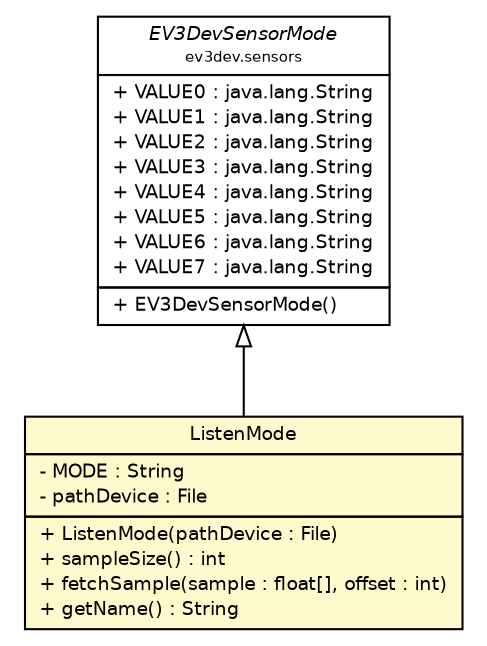 #!/usr/local/bin/dot
#
# Class diagram 
# Generated by UMLGraph version R5_6-24-gf6e263 (http://www.umlgraph.org/)
#

digraph G {
	edge [fontname="Helvetica",fontsize=10,labelfontname="Helvetica",labelfontsize=10];
	node [fontname="Helvetica",fontsize=10,shape=plaintext];
	nodesep=0.25;
	ranksep=0.5;
	// ev3dev.sensors.EV3DevSensorMode
	c2841 [label=<<table title="ev3dev.sensors.EV3DevSensorMode" border="0" cellborder="1" cellspacing="0" cellpadding="2" port="p" href="../EV3DevSensorMode.html">
		<tr><td><table border="0" cellspacing="0" cellpadding="1">
<tr><td align="center" balign="center"><font face="Helvetica-Oblique"> EV3DevSensorMode </font></td></tr>
<tr><td align="center" balign="center"><font point-size="7.0"> ev3dev.sensors </font></td></tr>
		</table></td></tr>
		<tr><td><table border="0" cellspacing="0" cellpadding="1">
<tr><td align="left" balign="left"> + VALUE0 : java.lang.String </td></tr>
<tr><td align="left" balign="left"> + VALUE1 : java.lang.String </td></tr>
<tr><td align="left" balign="left"> + VALUE2 : java.lang.String </td></tr>
<tr><td align="left" balign="left"> + VALUE3 : java.lang.String </td></tr>
<tr><td align="left" balign="left"> + VALUE4 : java.lang.String </td></tr>
<tr><td align="left" balign="left"> + VALUE5 : java.lang.String </td></tr>
<tr><td align="left" balign="left"> + VALUE6 : java.lang.String </td></tr>
<tr><td align="left" balign="left"> + VALUE7 : java.lang.String </td></tr>
		</table></td></tr>
		<tr><td><table border="0" cellspacing="0" cellpadding="1">
<tr><td align="left" balign="left"> + EV3DevSensorMode() </td></tr>
		</table></td></tr>
		</table>>, URL="../EV3DevSensorMode.html", fontname="Helvetica", fontcolor="black", fontsize=9.0];
	// ev3dev.sensors.ev3.EV3UltrasonicSensor.ListenMode
	c2863 [label=<<table title="ev3dev.sensors.ev3.EV3UltrasonicSensor.ListenMode" border="0" cellborder="1" cellspacing="0" cellpadding="2" port="p" bgcolor="lemonChiffon" href="./EV3UltrasonicSensor.ListenMode.html">
		<tr><td><table border="0" cellspacing="0" cellpadding="1">
<tr><td align="center" balign="center"> ListenMode </td></tr>
		</table></td></tr>
		<tr><td><table border="0" cellspacing="0" cellpadding="1">
<tr><td align="left" balign="left"> - MODE : String </td></tr>
<tr><td align="left" balign="left"> - pathDevice : File </td></tr>
		</table></td></tr>
		<tr><td><table border="0" cellspacing="0" cellpadding="1">
<tr><td align="left" balign="left"> + ListenMode(pathDevice : File) </td></tr>
<tr><td align="left" balign="left"> + sampleSize() : int </td></tr>
<tr><td align="left" balign="left"> + fetchSample(sample : float[], offset : int) </td></tr>
<tr><td align="left" balign="left"> + getName() : String </td></tr>
		</table></td></tr>
		</table>>, URL="./EV3UltrasonicSensor.ListenMode.html", fontname="Helvetica", fontcolor="black", fontsize=9.0];
	//ev3dev.sensors.ev3.EV3UltrasonicSensor.ListenMode extends ev3dev.sensors.EV3DevSensorMode
	c2841:p -> c2863:p [dir=back,arrowtail=empty];
}

